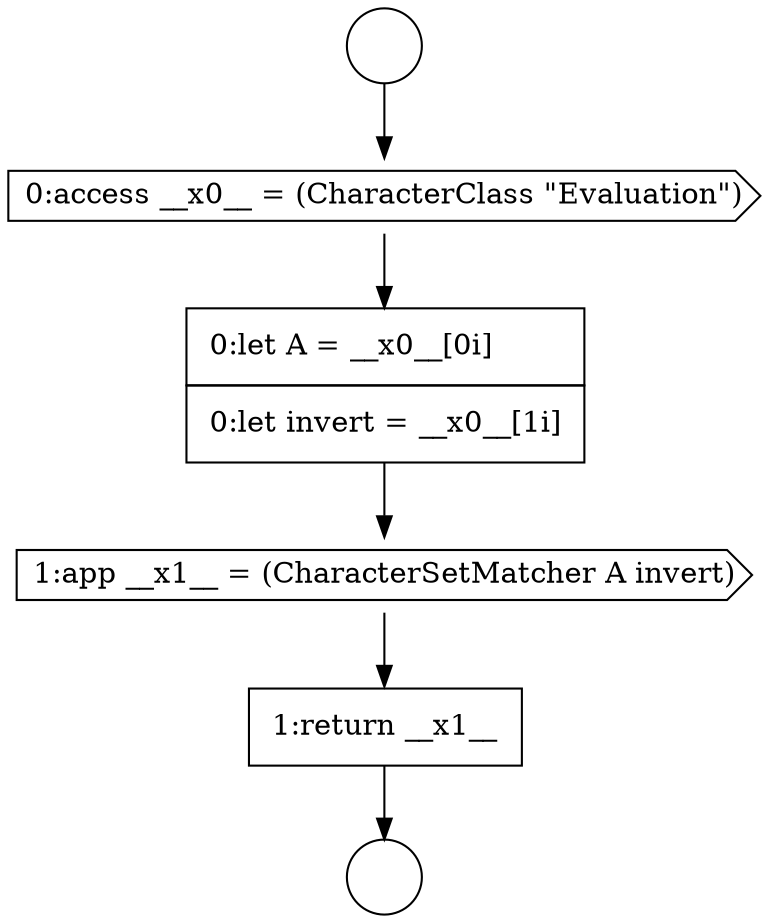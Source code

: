 digraph {
  node12394 [shape=cds, label=<<font color="black">1:app __x1__ = (CharacterSetMatcher A invert)</font>> color="black" fillcolor="white" style=filled]
  node12392 [shape=cds, label=<<font color="black">0:access __x0__ = (CharacterClass &quot;Evaluation&quot;)</font>> color="black" fillcolor="white" style=filled]
  node12393 [shape=none, margin=0, label=<<font color="black">
    <table border="0" cellborder="1" cellspacing="0" cellpadding="10">
      <tr><td align="left">0:let A = __x0__[0i]</td></tr>
      <tr><td align="left">0:let invert = __x0__[1i]</td></tr>
    </table>
  </font>> color="black" fillcolor="white" style=filled]
  node12390 [shape=circle label=" " color="black" fillcolor="white" style=filled]
  node12391 [shape=circle label=" " color="black" fillcolor="white" style=filled]
  node12395 [shape=none, margin=0, label=<<font color="black">
    <table border="0" cellborder="1" cellspacing="0" cellpadding="10">
      <tr><td align="left">1:return __x1__</td></tr>
    </table>
  </font>> color="black" fillcolor="white" style=filled]
  node12394 -> node12395 [ color="black"]
  node12390 -> node12392 [ color="black"]
  node12393 -> node12394 [ color="black"]
  node12395 -> node12391 [ color="black"]
  node12392 -> node12393 [ color="black"]
}
